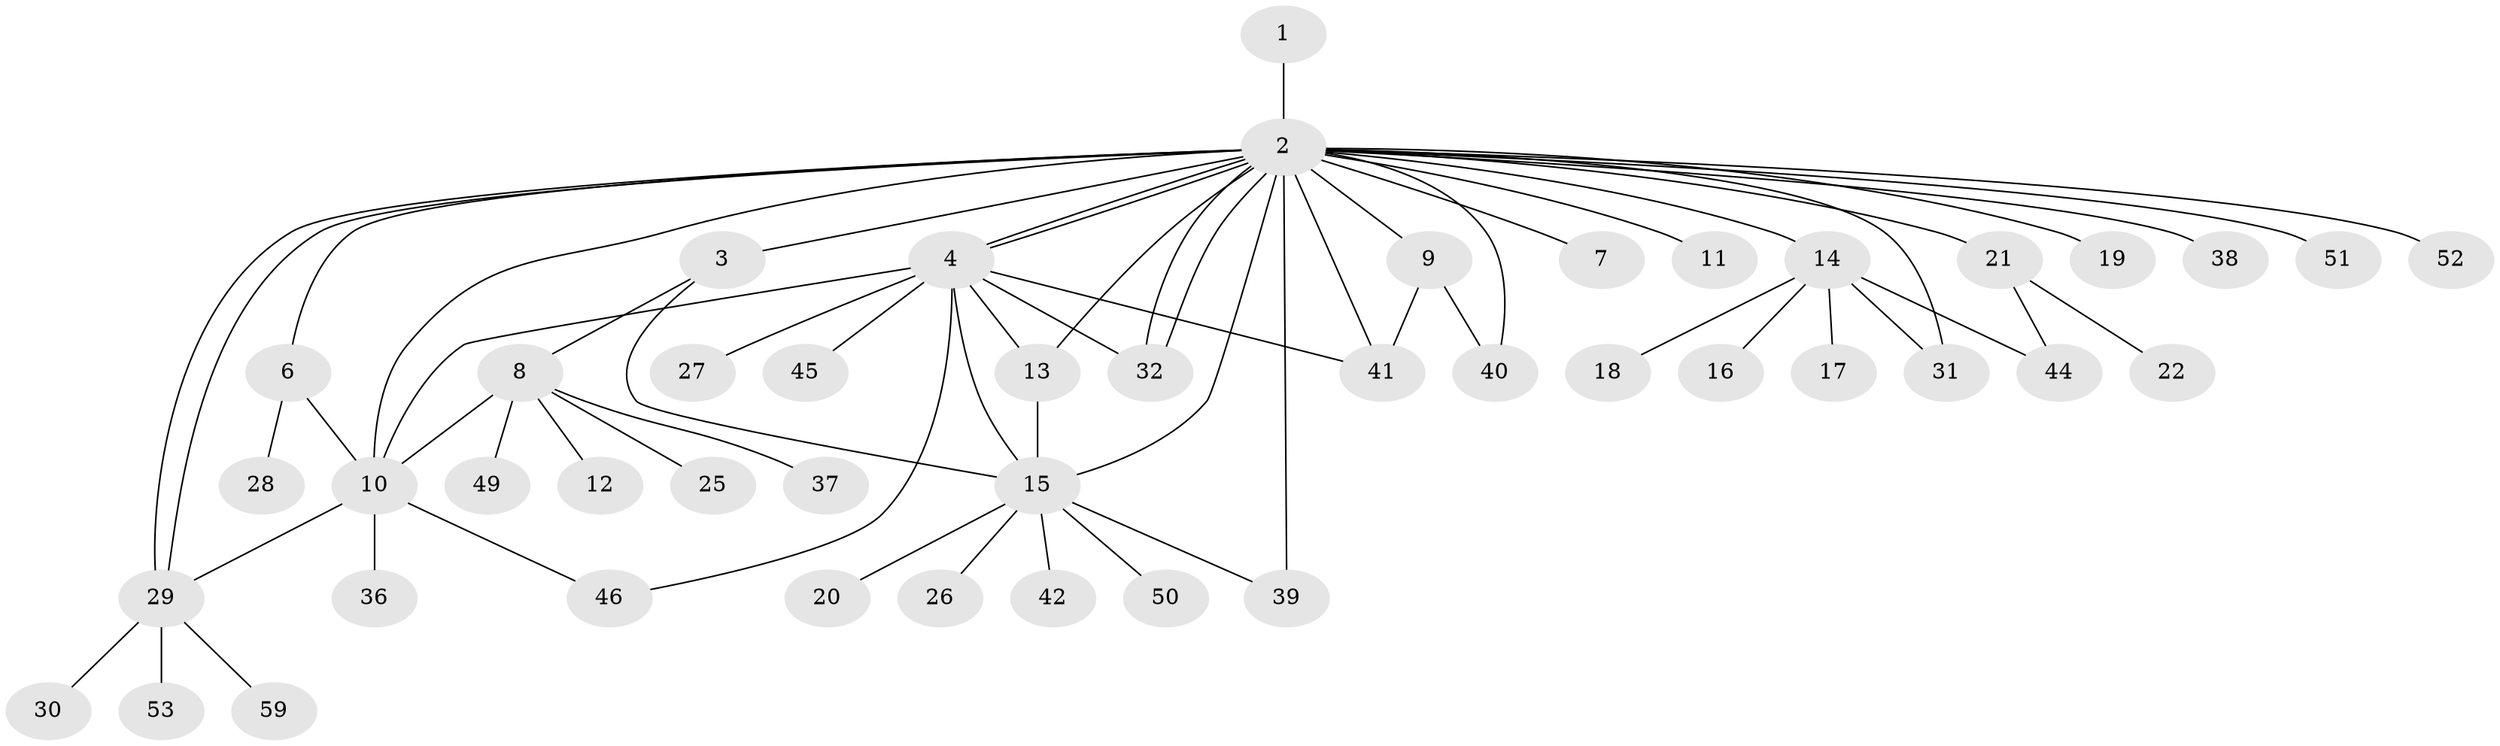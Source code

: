 // Generated by graph-tools (version 1.1) at 2025/23/03/03/25 07:23:49]
// undirected, 45 vertices, 63 edges
graph export_dot {
graph [start="1"]
  node [color=gray90,style=filled];
  1;
  2 [super="+5"];
  3;
  4 [super="+24"];
  6 [super="+23"];
  7;
  8 [super="+56"];
  9 [super="+34"];
  10 [super="+58"];
  11;
  12;
  13 [super="+43"];
  14 [super="+48"];
  15 [super="+35"];
  16;
  17;
  18;
  19;
  20;
  21 [super="+47"];
  22;
  25;
  26;
  27;
  28;
  29 [super="+33"];
  30;
  31;
  32;
  36;
  37;
  38;
  39 [super="+60"];
  40;
  41 [super="+55"];
  42;
  44;
  45;
  46 [super="+54"];
  49;
  50;
  51 [super="+57"];
  52;
  53;
  59;
  1 -- 2;
  2 -- 3 [weight=2];
  2 -- 4;
  2 -- 4;
  2 -- 6;
  2 -- 9;
  2 -- 10 [weight=3];
  2 -- 11;
  2 -- 13;
  2 -- 14 [weight=2];
  2 -- 19 [weight=2];
  2 -- 29 [weight=2];
  2 -- 29;
  2 -- 31;
  2 -- 32;
  2 -- 32;
  2 -- 38;
  2 -- 40;
  2 -- 52;
  2 -- 7;
  2 -- 41;
  2 -- 15;
  2 -- 51;
  2 -- 21 [weight=2];
  2 -- 39;
  3 -- 8;
  3 -- 15;
  4 -- 13;
  4 -- 27;
  4 -- 32;
  4 -- 10;
  4 -- 45;
  4 -- 15;
  4 -- 46;
  4 -- 41;
  6 -- 28;
  6 -- 10 [weight=2];
  8 -- 10 [weight=2];
  8 -- 12;
  8 -- 25;
  8 -- 37;
  8 -- 49;
  9 -- 40;
  9 -- 41;
  10 -- 29;
  10 -- 36;
  10 -- 46;
  13 -- 15;
  14 -- 16;
  14 -- 17;
  14 -- 18;
  14 -- 31;
  14 -- 44;
  15 -- 20;
  15 -- 26;
  15 -- 39;
  15 -- 42;
  15 -- 50;
  21 -- 22;
  21 -- 44;
  29 -- 30;
  29 -- 53;
  29 -- 59;
}
